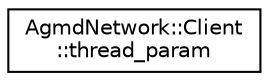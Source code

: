 digraph "Graphical Class Hierarchy"
{
  edge [fontname="Helvetica",fontsize="10",labelfontname="Helvetica",labelfontsize="10"];
  node [fontname="Helvetica",fontsize="10",shape=record];
  rankdir="LR";
  Node1 [label="AgmdNetwork::Client\l::thread_param",height=0.2,width=0.4,color="black", fillcolor="white", style="filled",URL="$struct_agmd_network_1_1_client_1_1thread__param.html"];
}
